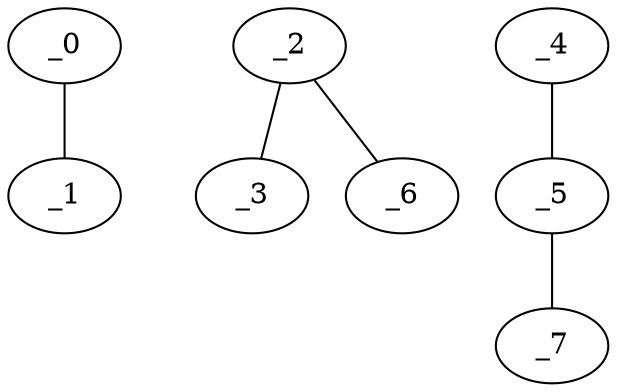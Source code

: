 graph HP1_0034 {
	_0	 [x="0.942333",
		y="2.78935"];
	_1	 [x="0.976384",
		y="0.751262"];
	_0 -- _1;
	_2	 [x="2.06",
		y="0.66"];
	_3	 [x="1.95868",
		y="2.92992"];
	_2 -- _3;
	_6	 [x="2.87367",
		y="0.260654"];
	_2 -- _6;
	_4	 [x="0.776603",
		y="1.79719"];
	_5	 [x="2.3",
		y="1.76"];
	_4 -- _5;
	_7	 [x="1.56116",
		y="1.72259"];
	_5 -- _7;
}
